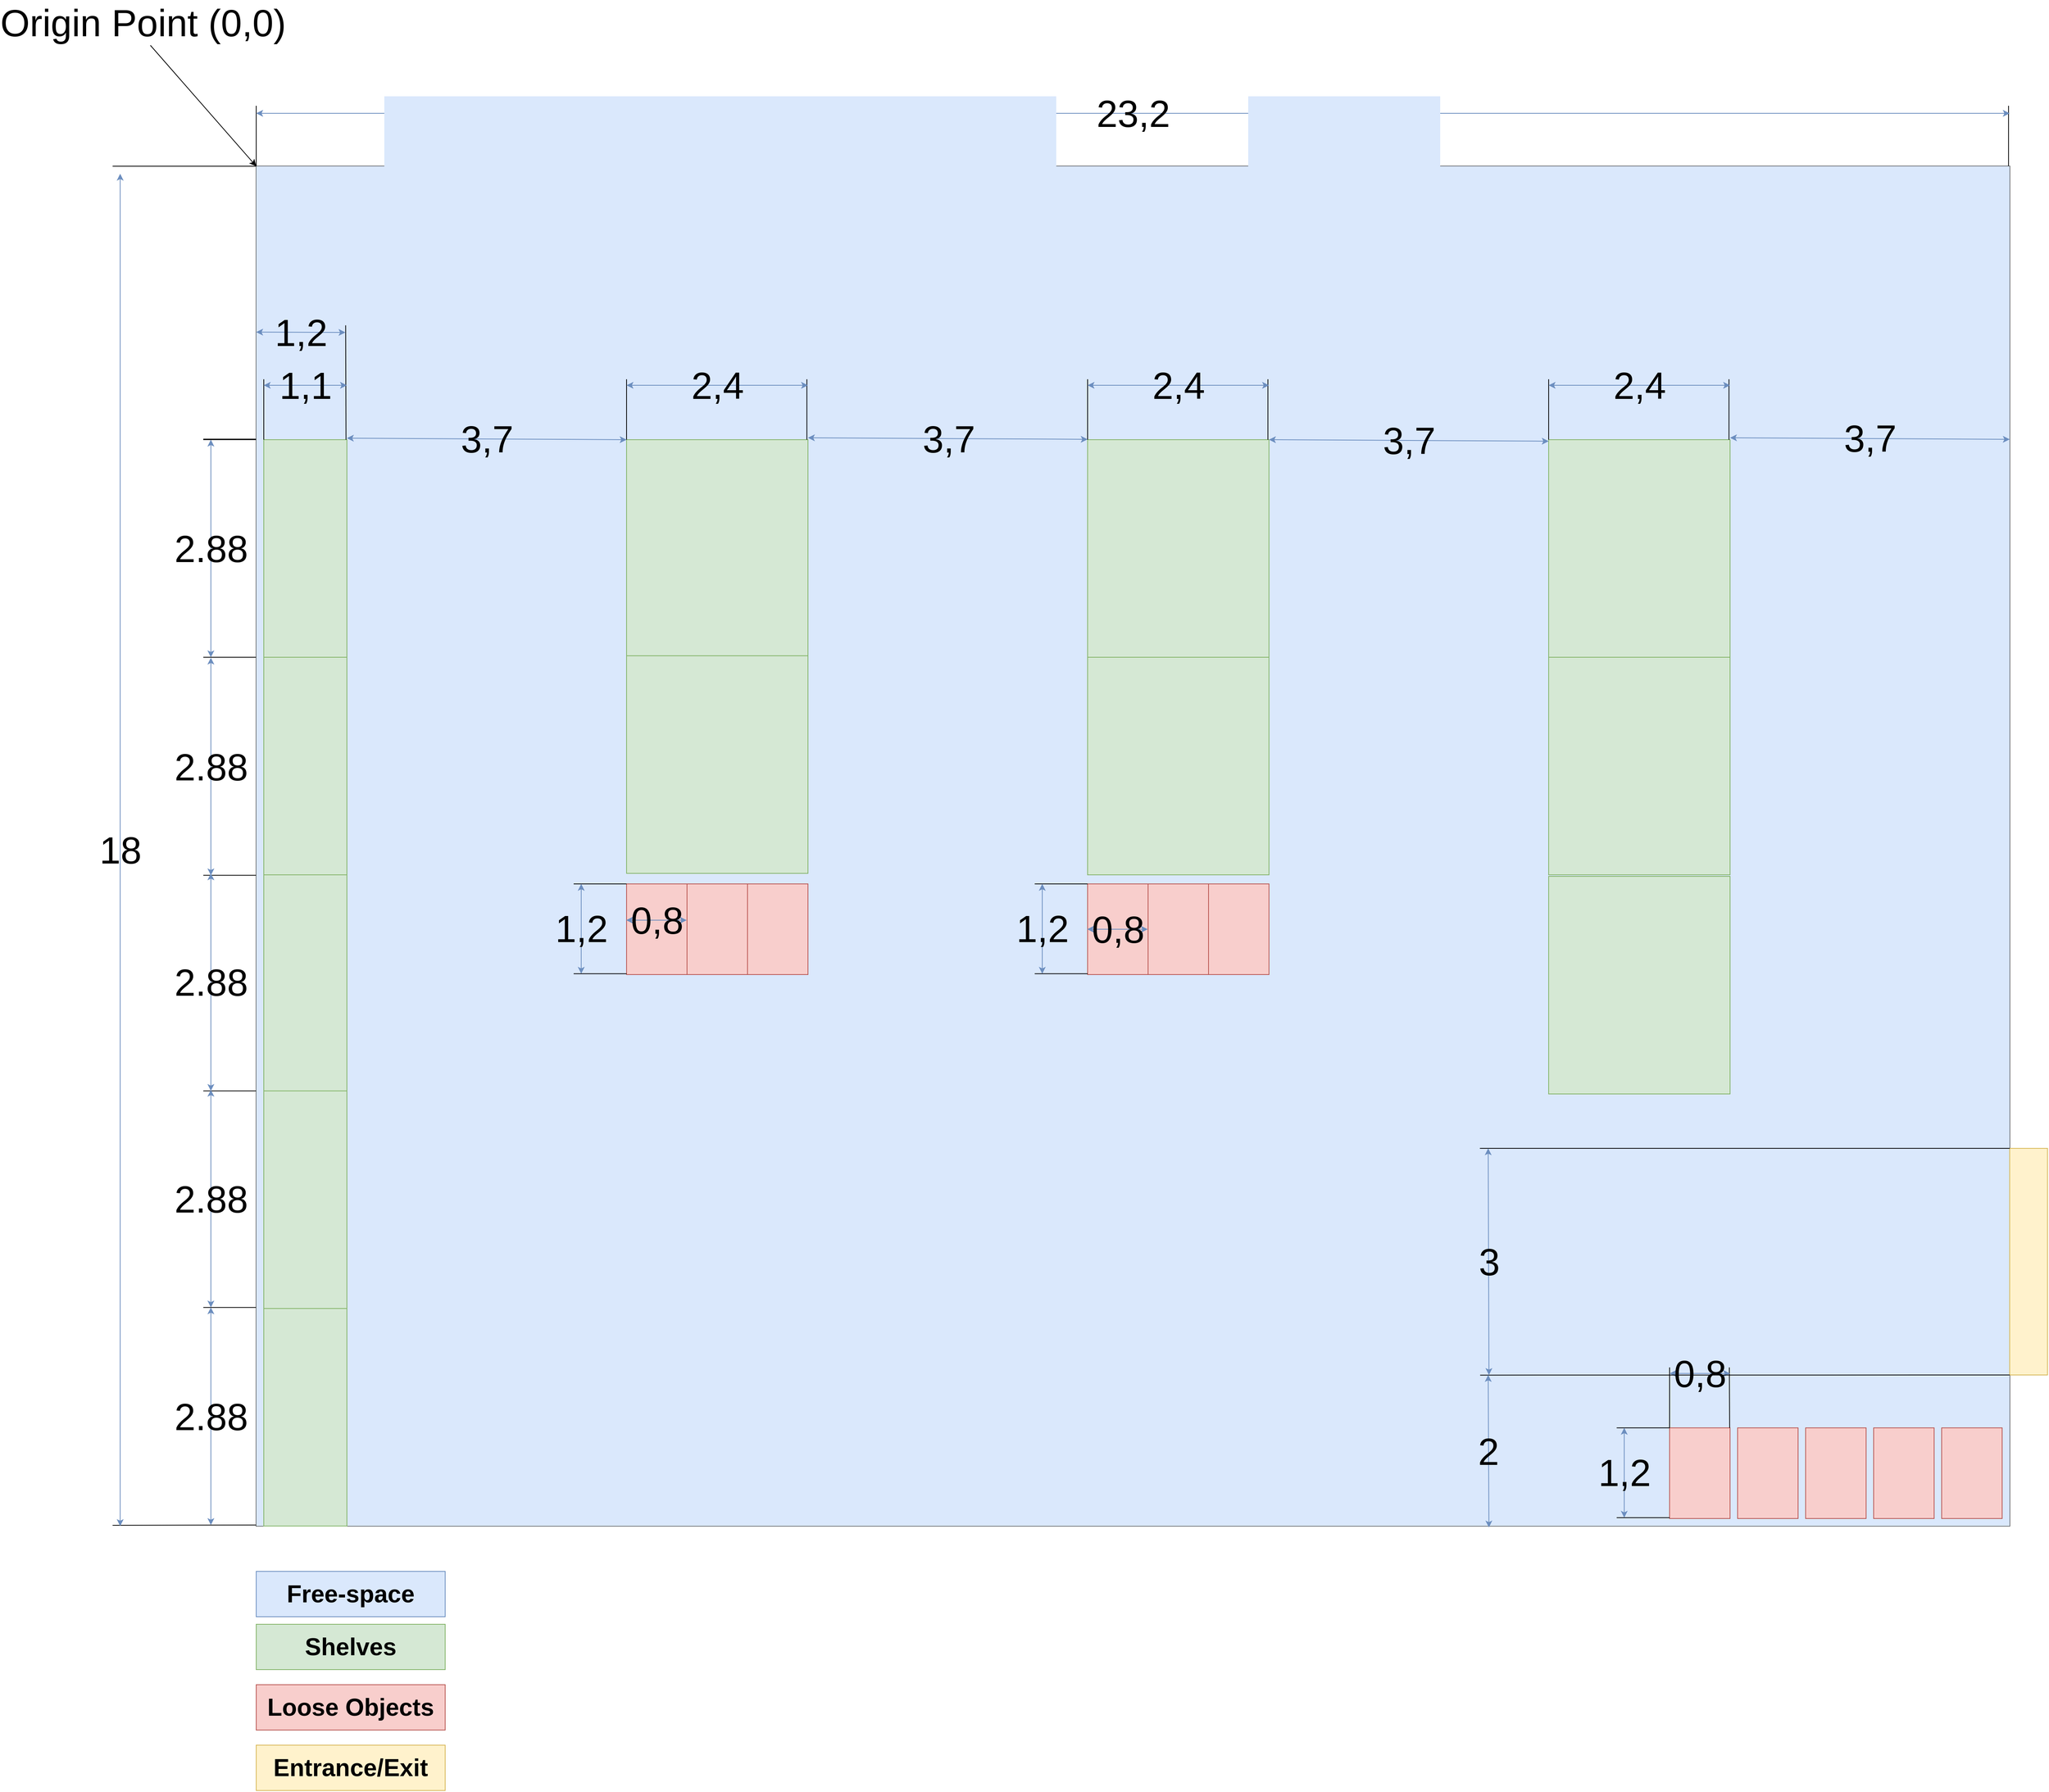 <mxfile version="22.0.7" type="google">
  <diagram name="Sida-1" id="J4ZF8JCqOCtpIPB2G_dQ">
    <mxGraphModel grid="1" page="1" gridSize="10" guides="1" tooltips="1" connect="1" arrows="1" fold="1" pageScale="1" pageWidth="827" pageHeight="1169" math="0" shadow="0">
      <root>
        <mxCell id="0" />
        <mxCell id="1" parent="0" />
        <mxCell id="OlIGe1CRsAUVruwGYQQv-7" value="" style="rounded=0;whiteSpace=wrap;html=1;" vertex="1" parent="1">
          <mxGeometry width="2320" height="1800" as="geometry" />
        </mxCell>
        <mxCell id="OlIGe1CRsAUVruwGYQQv-20" value="" style="rounded=0;whiteSpace=wrap;html=1;fillColor=#dae8fc;strokeColor=none;" vertex="1" parent="1">
          <mxGeometry width="2320" height="1800" as="geometry" />
        </mxCell>
        <mxCell id="OlIGe1CRsAUVruwGYQQv-33" value="" style="rounded=0;whiteSpace=wrap;html=1;fontSize=24;labelBackgroundColor=none;fontStyle=1;fillColor=#fff2cc;strokeColor=#d6b656;" vertex="1" parent="1">
          <mxGeometry x="2320" y="1300" width="50" height="300" as="geometry" />
        </mxCell>
        <mxCell id="OlIGe1CRsAUVruwGYQQv-39" value="" style="rounded=0;whiteSpace=wrap;html=1;fillColor=#d5e8d4;strokeColor=#82b366;" vertex="1" parent="1">
          <mxGeometry x="10" y="1512" width="110" height="288" as="geometry" />
        </mxCell>
        <mxCell id="OlIGe1CRsAUVruwGYQQv-50" value="" style="rounded=0;whiteSpace=wrap;html=1;fillColor=#d5e8d4;strokeColor=#82b366;" vertex="1" parent="1">
          <mxGeometry x="10" y="1224" width="110" height="288" as="geometry" />
        </mxCell>
        <mxCell id="OlIGe1CRsAUVruwGYQQv-51" value="" style="rounded=0;whiteSpace=wrap;html=1;fillColor=#d5e8d4;strokeColor=#82b366;" vertex="1" parent="1">
          <mxGeometry x="10" y="936" width="110" height="288" as="geometry" />
        </mxCell>
        <mxCell id="OlIGe1CRsAUVruwGYQQv-52" value="" style="rounded=0;whiteSpace=wrap;html=1;fillColor=#d5e8d4;strokeColor=#82b366;" vertex="1" parent="1">
          <mxGeometry x="10" y="650" width="110" height="288" as="geometry" />
        </mxCell>
        <mxCell id="OlIGe1CRsAUVruwGYQQv-53" value="" style="rounded=0;whiteSpace=wrap;html=1;fillColor=#d5e8d4;strokeColor=#82b366;" vertex="1" parent="1">
          <mxGeometry x="10" y="362" width="110" height="288" as="geometry" />
        </mxCell>
        <mxCell id="OlIGe1CRsAUVruwGYQQv-55" value="" style="rounded=0;whiteSpace=wrap;html=1;fillColor=#d5e8d4;strokeColor=#82b366;" vertex="1" parent="1">
          <mxGeometry x="490" y="362" width="240" height="288" as="geometry" />
        </mxCell>
        <mxCell id="OlIGe1CRsAUVruwGYQQv-56" value="" style="rounded=0;whiteSpace=wrap;html=1;fillColor=#d5e8d4;strokeColor=#82b366;" vertex="1" parent="1">
          <mxGeometry x="490" y="648" width="240" height="288" as="geometry" />
        </mxCell>
        <mxCell id="OlIGe1CRsAUVruwGYQQv-57" value="" style="rounded=0;whiteSpace=wrap;html=1;fillColor=#d5e8d4;strokeColor=#82b366;" vertex="1" parent="1">
          <mxGeometry x="1100" y="362" width="240" height="288" as="geometry" />
        </mxCell>
        <mxCell id="OlIGe1CRsAUVruwGYQQv-58" value="" style="rounded=0;whiteSpace=wrap;html=1;fillColor=#d5e8d4;strokeColor=#82b366;" vertex="1" parent="1">
          <mxGeometry x="1100" y="650" width="240" height="288" as="geometry" />
        </mxCell>
        <mxCell id="OlIGe1CRsAUVruwGYQQv-59" value="" style="rounded=0;whiteSpace=wrap;html=1;fillColor=#d5e8d4;strokeColor=#82b366;" vertex="1" parent="1">
          <mxGeometry x="1710" y="362" width="240" height="288" as="geometry" />
        </mxCell>
        <mxCell id="OlIGe1CRsAUVruwGYQQv-62" value="" style="rounded=0;whiteSpace=wrap;html=1;fillColor=#d5e8d4;strokeColor=#82b366;" vertex="1" parent="1">
          <mxGeometry x="1710" y="650" width="240" height="288" as="geometry" />
        </mxCell>
        <mxCell id="OlIGe1CRsAUVruwGYQQv-63" value="" style="rounded=0;whiteSpace=wrap;html=1;fillColor=#d5e8d4;strokeColor=#82b366;" vertex="1" parent="1">
          <mxGeometry x="1710" y="940" width="240" height="288" as="geometry" />
        </mxCell>
        <mxCell id="OlIGe1CRsAUVruwGYQQv-64" value="&lt;font style=&quot;&quot;&gt;&lt;font style=&quot;font-size: 32px;&quot;&gt;&lt;b&gt;Free-space&lt;/b&gt;&lt;/font&gt;&lt;br&gt;&lt;/font&gt;" style="rounded=0;whiteSpace=wrap;html=1;fillColor=#dae8fc;strokeColor=#6c8ebf;" vertex="1" parent="1">
          <mxGeometry y="1860" width="250" height="60" as="geometry" />
        </mxCell>
        <mxCell id="OlIGe1CRsAUVruwGYQQv-65" value="Shelves" style="rounded=0;whiteSpace=wrap;html=1;fillColor=#d5e8d4;strokeColor=#82b366;fontSize=32;fontStyle=1" vertex="1" parent="1">
          <mxGeometry y="1930" width="250" height="60" as="geometry" />
        </mxCell>
        <mxCell id="OlIGe1CRsAUVruwGYQQv-66" value="Loose Objects" style="rounded=0;whiteSpace=wrap;html=1;fillColor=#f8cecc;strokeColor=#b85450;fontSize=32;fontStyle=1" vertex="1" parent="1">
          <mxGeometry y="2010" width="250" height="60" as="geometry" />
        </mxCell>
        <mxCell id="OlIGe1CRsAUVruwGYQQv-67" value="Entrance/Exit" style="rounded=0;whiteSpace=wrap;html=1;fillColor=#fff2cc;strokeColor=#d6b656;fontSize=32;fontStyle=1" vertex="1" parent="1">
          <mxGeometry y="2090" width="250" height="60" as="geometry" />
        </mxCell>
        <mxCell id="OlIGe1CRsAUVruwGYQQv-69" value="" style="rounded=0;whiteSpace=wrap;html=1;fillColor=#f8cecc;strokeColor=#b85450;" vertex="1" parent="1">
          <mxGeometry x="490" y="950" width="80" height="120" as="geometry" />
        </mxCell>
        <mxCell id="OlIGe1CRsAUVruwGYQQv-70" value="" style="rounded=0;whiteSpace=wrap;html=1;fillColor=#f8cecc;strokeColor=#b85450;" vertex="1" parent="1">
          <mxGeometry x="2140" y="1670" width="80" height="120" as="geometry" />
        </mxCell>
        <mxCell id="OlIGe1CRsAUVruwGYQQv-71" value="" style="rounded=0;whiteSpace=wrap;html=1;fillColor=#f8cecc;strokeColor=#b85450;" vertex="1" parent="1">
          <mxGeometry x="2050" y="1670" width="80" height="120" as="geometry" />
        </mxCell>
        <mxCell id="OlIGe1CRsAUVruwGYQQv-72" value="" style="rounded=0;whiteSpace=wrap;html=1;fillColor=#f8cecc;strokeColor=#b85450;" vertex="1" parent="1">
          <mxGeometry x="1960" y="1670" width="80" height="120" as="geometry" />
        </mxCell>
        <mxCell id="OlIGe1CRsAUVruwGYQQv-73" value="" style="rounded=0;whiteSpace=wrap;html=1;fillColor=#f8cecc;strokeColor=#b85450;" vertex="1" parent="1">
          <mxGeometry x="1870" y="1670" width="80" height="120" as="geometry" />
        </mxCell>
        <mxCell id="OlIGe1CRsAUVruwGYQQv-74" value="" style="rounded=0;whiteSpace=wrap;html=1;fillColor=#f8cecc;strokeColor=#b85450;" vertex="1" parent="1">
          <mxGeometry x="1180" y="950" width="80" height="120" as="geometry" />
        </mxCell>
        <mxCell id="OlIGe1CRsAUVruwGYQQv-75" value="" style="rounded=0;whiteSpace=wrap;html=1;fillColor=#f8cecc;strokeColor=#b85450;" vertex="1" parent="1">
          <mxGeometry x="1100" y="950" width="80" height="120" as="geometry" />
        </mxCell>
        <mxCell id="OlIGe1CRsAUVruwGYQQv-76" value="" style="rounded=0;whiteSpace=wrap;html=1;fillColor=#f8cecc;strokeColor=#b85450;" vertex="1" parent="1">
          <mxGeometry x="1260" y="950" width="80" height="120" as="geometry" />
        </mxCell>
        <mxCell id="OlIGe1CRsAUVruwGYQQv-77" value="" style="rounded=0;whiteSpace=wrap;html=1;fillColor=#f8cecc;strokeColor=#b85450;" vertex="1" parent="1">
          <mxGeometry x="570" y="950" width="80" height="120" as="geometry" />
        </mxCell>
        <mxCell id="OlIGe1CRsAUVruwGYQQv-78" value="" style="rounded=0;whiteSpace=wrap;html=1;fillColor=#f8cecc;strokeColor=#b85450;" vertex="1" parent="1">
          <mxGeometry x="650" y="950" width="80" height="120" as="geometry" />
        </mxCell>
        <mxCell id="OlIGe1CRsAUVruwGYQQv-79" value="" style="rounded=0;whiteSpace=wrap;html=1;fillColor=#f8cecc;strokeColor=#b85450;" vertex="1" parent="1">
          <mxGeometry x="2230" y="1670" width="80" height="120" as="geometry" />
        </mxCell>
        <mxCell id="wWJ9FftnWS55JwV0CwrB-2" value="3,7" style="endArrow=classic;startArrow=classic;html=1;rounded=0;entryX=0;entryY=0;entryDx=0;entryDy=0;fontSize=50;fillColor=#dae8fc;strokeColor=#6c8ebf;labelBackgroundColor=none;" edge="1" parent="1" target="OlIGe1CRsAUVruwGYQQv-55">
          <mxGeometry width="50" height="50" relative="1" as="geometry">
            <mxPoint x="120" y="360" as="sourcePoint" />
            <mxPoint x="260.32" y="200.0" as="targetPoint" />
            <mxPoint as="offset" />
          </mxGeometry>
        </mxCell>
        <mxCell id="wWJ9FftnWS55JwV0CwrB-8" value="3,7" style="endArrow=classic;startArrow=classic;html=1;rounded=0;entryX=0;entryY=0;entryDx=0;entryDy=0;fontSize=50;fillColor=#dae8fc;strokeColor=#6c8ebf;labelBackgroundColor=none;" edge="1" parent="1">
          <mxGeometry x="0.009" width="50" height="50" relative="1" as="geometry">
            <mxPoint x="730" y="359.5" as="sourcePoint" />
            <mxPoint x="1100" y="361.5" as="targetPoint" />
            <mxPoint as="offset" />
          </mxGeometry>
        </mxCell>
        <mxCell id="wWJ9FftnWS55JwV0CwrB-9" value="3,7" style="endArrow=classic;startArrow=classic;html=1;rounded=0;entryX=0;entryY=0;entryDx=0;entryDy=0;fontSize=50;fillColor=#dae8fc;strokeColor=#6c8ebf;labelBackgroundColor=none;" edge="1" parent="1">
          <mxGeometry width="50" height="50" relative="1" as="geometry">
            <mxPoint x="1340" y="362" as="sourcePoint" />
            <mxPoint x="1710" y="364" as="targetPoint" />
            <mxPoint as="offset" />
          </mxGeometry>
        </mxCell>
        <mxCell id="wWJ9FftnWS55JwV0CwrB-10" value="3,7" style="endArrow=classic;startArrow=classic;html=1;rounded=0;entryX=0;entryY=0;entryDx=0;entryDy=0;fontSize=50;fillColor=#dae8fc;strokeColor=#6c8ebf;labelBackgroundColor=none;" edge="1" parent="1">
          <mxGeometry width="50" height="50" relative="1" as="geometry">
            <mxPoint x="1950" y="359.5" as="sourcePoint" />
            <mxPoint x="2320" y="361.5" as="targetPoint" />
            <mxPoint as="offset" />
          </mxGeometry>
        </mxCell>
        <mxCell id="wWJ9FftnWS55JwV0CwrB-12" value="" style="endArrow=none;html=1;rounded=0;exitX=-0.001;exitY=0.193;exitDx=0;exitDy=0;exitPerimeter=0;" edge="1" parent="1">
          <mxGeometry width="50" height="50" relative="1" as="geometry">
            <mxPoint x="-1.634e-13" y="361.2" as="sourcePoint" />
            <mxPoint x="-70" y="361.2" as="targetPoint" />
          </mxGeometry>
        </mxCell>
        <mxCell id="wWJ9FftnWS55JwV0CwrB-13" value="" style="endArrow=none;html=1;rounded=0;exitX=-0.001;exitY=0.193;exitDx=0;exitDy=0;exitPerimeter=0;" edge="1" parent="1">
          <mxGeometry width="50" height="50" relative="1" as="geometry">
            <mxPoint x="-1.634e-13" y="1.137e-13" as="sourcePoint" />
            <mxPoint x="-190" as="targetPoint" />
          </mxGeometry>
        </mxCell>
        <mxCell id="wWJ9FftnWS55JwV0CwrB-14" value="2.88" style="endArrow=classic;startArrow=classic;html=1;rounded=0;fontSize=50;fillColor=#dae8fc;strokeColor=#6c8ebf;labelBackgroundColor=none;" edge="1" parent="1">
          <mxGeometry width="50" height="50" relative="1" as="geometry">
            <mxPoint x="-60" y="650" as="sourcePoint" />
            <mxPoint x="-60" y="362" as="targetPoint" />
            <mxPoint as="offset" />
          </mxGeometry>
        </mxCell>
        <mxCell id="wWJ9FftnWS55JwV0CwrB-15" value="" style="endArrow=none;html=1;rounded=0;exitX=-0.001;exitY=0.193;exitDx=0;exitDy=0;exitPerimeter=0;" edge="1" parent="1">
          <mxGeometry width="50" height="50" relative="1" as="geometry">
            <mxPoint x="-1.634e-13" y="650" as="sourcePoint" />
            <mxPoint x="-70" y="650" as="targetPoint" />
          </mxGeometry>
        </mxCell>
        <mxCell id="wWJ9FftnWS55JwV0CwrB-16" value="" style="endArrow=none;html=1;rounded=0;exitX=-0.001;exitY=0.193;exitDx=0;exitDy=0;exitPerimeter=0;" edge="1" parent="1">
          <mxGeometry width="50" height="50" relative="1" as="geometry">
            <mxPoint x="-1.634e-13" y="362.0" as="sourcePoint" />
            <mxPoint x="-70" y="362" as="targetPoint" />
          </mxGeometry>
        </mxCell>
        <mxCell id="wWJ9FftnWS55JwV0CwrB-17" value="2.88" style="endArrow=classic;startArrow=classic;html=1;rounded=0;fontSize=50;fillColor=#dae8fc;strokeColor=#6c8ebf;labelBackgroundColor=none;" edge="1" parent="1">
          <mxGeometry width="50" height="50" relative="1" as="geometry">
            <mxPoint x="-60" y="938.57" as="sourcePoint" />
            <mxPoint x="-60" y="650.57" as="targetPoint" />
            <mxPoint as="offset" />
          </mxGeometry>
        </mxCell>
        <mxCell id="wWJ9FftnWS55JwV0CwrB-18" value="" style="endArrow=none;html=1;rounded=0;exitX=-0.001;exitY=0.193;exitDx=0;exitDy=0;exitPerimeter=0;" edge="1" parent="1">
          <mxGeometry width="50" height="50" relative="1" as="geometry">
            <mxPoint x="-1.634e-13" y="938.57" as="sourcePoint" />
            <mxPoint x="-70" y="938.57" as="targetPoint" />
          </mxGeometry>
        </mxCell>
        <mxCell id="wWJ9FftnWS55JwV0CwrB-19" value="2.88" style="endArrow=classic;startArrow=classic;html=1;rounded=0;fontSize=50;fillColor=#dae8fc;strokeColor=#6c8ebf;labelBackgroundColor=none;" edge="1" parent="1">
          <mxGeometry width="50" height="50" relative="1" as="geometry">
            <mxPoint x="-60" y="1224" as="sourcePoint" />
            <mxPoint x="-60" y="936" as="targetPoint" />
            <mxPoint as="offset" />
          </mxGeometry>
        </mxCell>
        <mxCell id="wWJ9FftnWS55JwV0CwrB-20" value="" style="endArrow=none;html=1;rounded=0;exitX=-0.001;exitY=0.193;exitDx=0;exitDy=0;exitPerimeter=0;" edge="1" parent="1">
          <mxGeometry width="50" height="50" relative="1" as="geometry">
            <mxPoint x="-1.634e-13" y="1224" as="sourcePoint" />
            <mxPoint x="-70" y="1224" as="targetPoint" />
          </mxGeometry>
        </mxCell>
        <mxCell id="wWJ9FftnWS55JwV0CwrB-21" value="2.88" style="endArrow=classic;startArrow=classic;html=1;rounded=0;fontSize=50;fillColor=#dae8fc;strokeColor=#6c8ebf;labelBackgroundColor=none;" edge="1" parent="1">
          <mxGeometry width="50" height="50" relative="1" as="geometry">
            <mxPoint x="-60" y="1510.57" as="sourcePoint" />
            <mxPoint x="-60" y="1222.57" as="targetPoint" />
            <mxPoint as="offset" />
          </mxGeometry>
        </mxCell>
        <mxCell id="wWJ9FftnWS55JwV0CwrB-22" value="" style="endArrow=none;html=1;rounded=0;exitX=-0.001;exitY=0.193;exitDx=0;exitDy=0;exitPerimeter=0;" edge="1" parent="1">
          <mxGeometry width="50" height="50" relative="1" as="geometry">
            <mxPoint x="-1.634e-13" y="1510.57" as="sourcePoint" />
            <mxPoint x="-70" y="1510.57" as="targetPoint" />
          </mxGeometry>
        </mxCell>
        <mxCell id="wWJ9FftnWS55JwV0CwrB-23" value="2.88" style="endArrow=classic;startArrow=classic;html=1;rounded=0;fontSize=50;fillColor=#dae8fc;strokeColor=#6c8ebf;labelBackgroundColor=none;" edge="1" parent="1">
          <mxGeometry width="50" height="50" relative="1" as="geometry">
            <mxPoint x="-60" y="1798.57" as="sourcePoint" />
            <mxPoint x="-60" y="1510.57" as="targetPoint" />
            <mxPoint as="offset" />
          </mxGeometry>
        </mxCell>
        <mxCell id="wWJ9FftnWS55JwV0CwrB-24" value="" style="endArrow=none;html=1;rounded=0;exitX=-0.001;exitY=0.193;exitDx=0;exitDy=0;exitPerimeter=0;" edge="1" parent="1">
          <mxGeometry width="50" height="50" relative="1" as="geometry">
            <mxPoint x="-1.634e-13" y="1798.57" as="sourcePoint" />
            <mxPoint x="-190" y="1799" as="targetPoint" />
          </mxGeometry>
        </mxCell>
        <mxCell id="wWJ9FftnWS55JwV0CwrB-32" value="" style="endArrow=none;html=1;rounded=0;exitX=0.211;exitY=0.156;exitDx=0;exitDy=0;exitPerimeter=0;" edge="1" parent="1">
          <mxGeometry width="50" height="50" relative="1" as="geometry">
            <mxPoint x="490" y="282" as="sourcePoint" />
            <mxPoint x="490" y="362" as="targetPoint" />
          </mxGeometry>
        </mxCell>
        <mxCell id="wWJ9FftnWS55JwV0CwrB-33" value="" style="endArrow=none;html=1;rounded=0;exitX=0.211;exitY=0.156;exitDx=0;exitDy=0;exitPerimeter=0;" edge="1" parent="1">
          <mxGeometry width="50" height="50" relative="1" as="geometry">
            <mxPoint x="728.57" y="282" as="sourcePoint" />
            <mxPoint x="728.57" y="362" as="targetPoint" />
          </mxGeometry>
        </mxCell>
        <mxCell id="wWJ9FftnWS55JwV0CwrB-34" value="2,4" style="endArrow=classic;startArrow=classic;html=1;rounded=0;fontSize=50;fillColor=#dae8fc;strokeColor=#6c8ebf;labelBackgroundColor=none;" edge="1" parent="1">
          <mxGeometry width="50" height="50" relative="1" as="geometry">
            <mxPoint x="490" y="290" as="sourcePoint" />
            <mxPoint x="730" y="290" as="targetPoint" />
            <mxPoint as="offset" />
          </mxGeometry>
        </mxCell>
        <mxCell id="wWJ9FftnWS55JwV0CwrB-35" value="" style="endArrow=none;html=1;rounded=0;exitX=0.211;exitY=0.156;exitDx=0;exitDy=0;exitPerimeter=0;" edge="1" parent="1">
          <mxGeometry width="50" height="50" relative="1" as="geometry">
            <mxPoint x="1100" y="282" as="sourcePoint" />
            <mxPoint x="1100" y="362" as="targetPoint" />
          </mxGeometry>
        </mxCell>
        <mxCell id="wWJ9FftnWS55JwV0CwrB-36" value="" style="endArrow=none;html=1;rounded=0;exitX=0.211;exitY=0.156;exitDx=0;exitDy=0;exitPerimeter=0;" edge="1" parent="1">
          <mxGeometry width="50" height="50" relative="1" as="geometry">
            <mxPoint x="1338.57" y="282" as="sourcePoint" />
            <mxPoint x="1338.57" y="362" as="targetPoint" />
          </mxGeometry>
        </mxCell>
        <mxCell id="wWJ9FftnWS55JwV0CwrB-37" value="2,4" style="endArrow=classic;startArrow=classic;html=1;rounded=0;fontSize=50;fillColor=#dae8fc;strokeColor=#6c8ebf;labelBackgroundColor=none;" edge="1" parent="1">
          <mxGeometry width="50" height="50" relative="1" as="geometry">
            <mxPoint x="1100" y="290" as="sourcePoint" />
            <mxPoint x="1340" y="290" as="targetPoint" />
            <mxPoint as="offset" />
          </mxGeometry>
        </mxCell>
        <mxCell id="wWJ9FftnWS55JwV0CwrB-38" value="" style="endArrow=none;html=1;rounded=0;exitX=0.211;exitY=0.156;exitDx=0;exitDy=0;exitPerimeter=0;" edge="1" parent="1">
          <mxGeometry width="50" height="50" relative="1" as="geometry">
            <mxPoint x="1710" y="282" as="sourcePoint" />
            <mxPoint x="1710" y="362" as="targetPoint" />
          </mxGeometry>
        </mxCell>
        <mxCell id="wWJ9FftnWS55JwV0CwrB-39" value="" style="endArrow=none;html=1;rounded=0;exitX=0.211;exitY=0.156;exitDx=0;exitDy=0;exitPerimeter=0;" edge="1" parent="1">
          <mxGeometry width="50" height="50" relative="1" as="geometry">
            <mxPoint x="1948.57" y="282" as="sourcePoint" />
            <mxPoint x="1948.57" y="362" as="targetPoint" />
          </mxGeometry>
        </mxCell>
        <mxCell id="wWJ9FftnWS55JwV0CwrB-40" value="2,4" style="endArrow=classic;startArrow=classic;html=1;rounded=0;fontSize=50;fillColor=#dae8fc;strokeColor=#6c8ebf;labelBackgroundColor=none;" edge="1" parent="1">
          <mxGeometry width="50" height="50" relative="1" as="geometry">
            <mxPoint x="1710" y="290" as="sourcePoint" />
            <mxPoint x="1950" y="290" as="targetPoint" />
            <mxPoint as="offset" />
          </mxGeometry>
        </mxCell>
        <mxCell id="wWJ9FftnWS55JwV0CwrB-41" value="" style="endArrow=none;html=1;rounded=0;exitX=0.211;exitY=0.156;exitDx=0;exitDy=0;exitPerimeter=0;" edge="1" parent="1">
          <mxGeometry width="50" height="50" relative="1" as="geometry">
            <mxPoint x="10" y="282" as="sourcePoint" />
            <mxPoint x="10" y="362" as="targetPoint" />
          </mxGeometry>
        </mxCell>
        <mxCell id="wWJ9FftnWS55JwV0CwrB-42" value="" style="endArrow=none;html=1;rounded=0;exitX=0.051;exitY=0.117;exitDx=0;exitDy=0;exitPerimeter=0;" edge="1" parent="1" source="OlIGe1CRsAUVruwGYQQv-20">
          <mxGeometry width="50" height="50" relative="1" as="geometry">
            <mxPoint x="118.82" y="282" as="sourcePoint" />
            <mxPoint x="118.82" y="362" as="targetPoint" />
          </mxGeometry>
        </mxCell>
        <mxCell id="wWJ9FftnWS55JwV0CwrB-43" value="1,1" style="endArrow=classic;startArrow=classic;html=1;rounded=0;fontSize=50;fillColor=#dae8fc;strokeColor=#6c8ebf;labelBackgroundColor=none;" edge="1" parent="1">
          <mxGeometry width="50" height="50" relative="1" as="geometry">
            <mxPoint x="10" y="290" as="sourcePoint" />
            <mxPoint x="120" y="290" as="targetPoint" />
            <mxPoint as="offset" />
          </mxGeometry>
        </mxCell>
        <mxCell id="wWJ9FftnWS55JwV0CwrB-47" value="" style="endArrow=none;html=1;rounded=0;exitX=-0.001;exitY=0.193;exitDx=0;exitDy=0;exitPerimeter=0;" edge="1" parent="1">
          <mxGeometry width="50" height="50" relative="1" as="geometry">
            <mxPoint x="1870.0" y="1670" as="sourcePoint" />
            <mxPoint x="1800" y="1670" as="targetPoint" />
          </mxGeometry>
        </mxCell>
        <mxCell id="wWJ9FftnWS55JwV0CwrB-48" value="1,2" style="endArrow=classic;startArrow=classic;html=1;rounded=0;fontSize=50;fillColor=#dae8fc;strokeColor=#6c8ebf;labelBackgroundColor=none;" edge="1" parent="1">
          <mxGeometry width="50" height="50" relative="1" as="geometry">
            <mxPoint x="1810" y="1788.89" as="sourcePoint" />
            <mxPoint x="1810" y="1670" as="targetPoint" />
            <mxPoint as="offset" />
          </mxGeometry>
        </mxCell>
        <mxCell id="wWJ9FftnWS55JwV0CwrB-49" value="" style="endArrow=none;html=1;rounded=0;exitX=-0.001;exitY=0.193;exitDx=0;exitDy=0;exitPerimeter=0;" edge="1" parent="1">
          <mxGeometry width="50" height="50" relative="1" as="geometry">
            <mxPoint x="1870.0" y="1788.89" as="sourcePoint" />
            <mxPoint x="1800" y="1788.89" as="targetPoint" />
          </mxGeometry>
        </mxCell>
        <mxCell id="wWJ9FftnWS55JwV0CwrB-56" value="" style="endArrow=none;html=1;rounded=0;exitX=0.211;exitY=0.156;exitDx=0;exitDy=0;exitPerimeter=0;" edge="1" parent="1">
          <mxGeometry width="50" height="50" relative="1" as="geometry">
            <mxPoint x="1870" y="1590" as="sourcePoint" />
            <mxPoint x="1870" y="1670" as="targetPoint" />
          </mxGeometry>
        </mxCell>
        <mxCell id="wWJ9FftnWS55JwV0CwrB-57" value="" style="endArrow=none;html=1;rounded=0;exitX=0.211;exitY=0.156;exitDx=0;exitDy=0;exitPerimeter=0;" edge="1" parent="1">
          <mxGeometry width="50" height="50" relative="1" as="geometry">
            <mxPoint x="1949.05" y="1590" as="sourcePoint" />
            <mxPoint x="1949.48" y="1670" as="targetPoint" />
          </mxGeometry>
        </mxCell>
        <mxCell id="wWJ9FftnWS55JwV0CwrB-58" value="0,8" style="endArrow=classic;startArrow=classic;html=1;rounded=0;fontSize=50;fillColor=#dae8fc;strokeColor=#6c8ebf;labelBackgroundColor=none;" edge="1" parent="1">
          <mxGeometry width="50" height="50" relative="1" as="geometry">
            <mxPoint x="1870" y="1598" as="sourcePoint" />
            <mxPoint x="1950" y="1598" as="targetPoint" />
            <mxPoint as="offset" />
          </mxGeometry>
        </mxCell>
        <mxCell id="wWJ9FftnWS55JwV0CwrB-62" value="" style="endArrow=none;html=1;rounded=0;exitX=-0.001;exitY=0.193;exitDx=0;exitDy=0;exitPerimeter=0;entryX=0.698;entryY=0.889;entryDx=0;entryDy=0;entryPerimeter=0;" edge="1" parent="1" target="OlIGe1CRsAUVruwGYQQv-20">
          <mxGeometry width="50" height="50" relative="1" as="geometry">
            <mxPoint x="2320" y="1600" as="sourcePoint" />
            <mxPoint x="2250" y="1600" as="targetPoint" />
          </mxGeometry>
        </mxCell>
        <mxCell id="wWJ9FftnWS55JwV0CwrB-65" value="2" style="endArrow=classic;startArrow=classic;html=1;rounded=0;fontSize=50;fillColor=#dae8fc;strokeColor=#6c8ebf;labelBackgroundColor=none;exitX=0.703;exitY=1.001;exitDx=0;exitDy=0;exitPerimeter=0;" edge="1" parent="1" source="OlIGe1CRsAUVruwGYQQv-20">
          <mxGeometry width="50" height="50" relative="1" as="geometry">
            <mxPoint x="1630" y="1718.89" as="sourcePoint" />
            <mxPoint x="1630" y="1600" as="targetPoint" />
            <mxPoint as="offset" />
          </mxGeometry>
        </mxCell>
        <mxCell id="wWJ9FftnWS55JwV0CwrB-66" value="" style="endArrow=none;html=1;rounded=0;exitX=-0.001;exitY=0.193;exitDx=0;exitDy=0;exitPerimeter=0;entryX=0.698;entryY=0.889;entryDx=0;entryDy=0;entryPerimeter=0;" edge="1" parent="1">
          <mxGeometry width="50" height="50" relative="1" as="geometry">
            <mxPoint x="2320" y="1300" as="sourcePoint" />
            <mxPoint x="1619" y="1300" as="targetPoint" />
          </mxGeometry>
        </mxCell>
        <mxCell id="wWJ9FftnWS55JwV0CwrB-67" value="3" style="endArrow=classic;startArrow=classic;html=1;rounded=0;fontSize=50;fillColor=#dae8fc;strokeColor=#6c8ebf;labelBackgroundColor=none;exitX=0.703;exitY=1.001;exitDx=0;exitDy=0;exitPerimeter=0;" edge="1" parent="1">
          <mxGeometry width="50" height="50" relative="1" as="geometry">
            <mxPoint x="1631" y="1600" as="sourcePoint" />
            <mxPoint x="1630" y="1300" as="targetPoint" />
            <mxPoint as="offset" />
          </mxGeometry>
        </mxCell>
        <mxCell id="wWJ9FftnWS55JwV0CwrB-75" value="" style="endArrow=none;html=1;rounded=0;exitX=-0.001;exitY=0.193;exitDx=0;exitDy=0;exitPerimeter=0;" edge="1" parent="1">
          <mxGeometry width="50" height="50" relative="1" as="geometry">
            <mxPoint x="1100.0" y="950" as="sourcePoint" />
            <mxPoint x="1030" y="950" as="targetPoint" />
          </mxGeometry>
        </mxCell>
        <mxCell id="wWJ9FftnWS55JwV0CwrB-76" value="1,2" style="endArrow=classic;startArrow=classic;html=1;rounded=0;fontSize=50;fillColor=#dae8fc;strokeColor=#6c8ebf;labelBackgroundColor=none;" edge="1" parent="1">
          <mxGeometry width="50" height="50" relative="1" as="geometry">
            <mxPoint x="1040" y="1068.89" as="sourcePoint" />
            <mxPoint x="1040" y="950" as="targetPoint" />
            <mxPoint as="offset" />
          </mxGeometry>
        </mxCell>
        <mxCell id="wWJ9FftnWS55JwV0CwrB-77" value="" style="endArrow=none;html=1;rounded=0;exitX=-0.001;exitY=0.193;exitDx=0;exitDy=0;exitPerimeter=0;" edge="1" parent="1">
          <mxGeometry width="50" height="50" relative="1" as="geometry">
            <mxPoint x="1100.0" y="1068.89" as="sourcePoint" />
            <mxPoint x="1030" y="1068.89" as="targetPoint" />
          </mxGeometry>
        </mxCell>
        <mxCell id="wWJ9FftnWS55JwV0CwrB-78" value="" style="endArrow=none;html=1;rounded=0;exitX=-0.001;exitY=0.193;exitDx=0;exitDy=0;exitPerimeter=0;" edge="1" parent="1">
          <mxGeometry width="50" height="50" relative="1" as="geometry">
            <mxPoint x="490.0" y="950" as="sourcePoint" />
            <mxPoint x="420" y="950" as="targetPoint" />
          </mxGeometry>
        </mxCell>
        <mxCell id="wWJ9FftnWS55JwV0CwrB-79" value="1,2" style="endArrow=classic;startArrow=classic;html=1;rounded=0;fontSize=50;fillColor=#dae8fc;strokeColor=#6c8ebf;labelBackgroundColor=none;" edge="1" parent="1">
          <mxGeometry width="50" height="50" relative="1" as="geometry">
            <mxPoint x="430" y="1068.89" as="sourcePoint" />
            <mxPoint x="430" y="950" as="targetPoint" />
            <mxPoint as="offset" />
          </mxGeometry>
        </mxCell>
        <mxCell id="wWJ9FftnWS55JwV0CwrB-80" value="" style="endArrow=none;html=1;rounded=0;exitX=-0.001;exitY=0.193;exitDx=0;exitDy=0;exitPerimeter=0;" edge="1" parent="1">
          <mxGeometry width="50" height="50" relative="1" as="geometry">
            <mxPoint x="490.0" y="1068.89" as="sourcePoint" />
            <mxPoint x="420" y="1068.89" as="targetPoint" />
          </mxGeometry>
        </mxCell>
        <mxCell id="wWJ9FftnWS55JwV0CwrB-83" value="0,8" style="endArrow=classic;startArrow=classic;html=1;rounded=0;fontSize=50;fillColor=#dae8fc;strokeColor=#6c8ebf;labelBackgroundColor=none;" edge="1" parent="1">
          <mxGeometry width="50" height="50" relative="1" as="geometry">
            <mxPoint x="1099.52" y="1010" as="sourcePoint" />
            <mxPoint x="1179.52" y="1010" as="targetPoint" />
            <mxPoint as="offset" />
          </mxGeometry>
        </mxCell>
        <mxCell id="wWJ9FftnWS55JwV0CwrB-86" value="0,8" style="endArrow=classic;startArrow=classic;html=1;rounded=0;fontSize=50;fillColor=#dae8fc;strokeColor=#6c8ebf;labelBackgroundColor=none;" edge="1" parent="1">
          <mxGeometry width="50" height="50" relative="1" as="geometry">
            <mxPoint x="489.52" y="998" as="sourcePoint" />
            <mxPoint x="569.52" y="998" as="targetPoint" />
            <mxPoint as="offset" />
          </mxGeometry>
        </mxCell>
        <mxCell id="wWJ9FftnWS55JwV0CwrB-91" value="1,2" style="endArrow=classic;startArrow=classic;html=1;rounded=0;fontSize=50;fillColor=#dae8fc;strokeColor=#6c8ebf;labelBackgroundColor=none;exitX=0;exitY=0.122;exitDx=0;exitDy=0;exitPerimeter=0;" edge="1" parent="1" source="OlIGe1CRsAUVruwGYQQv-20">
          <mxGeometry width="50" height="50" relative="1" as="geometry">
            <mxPoint x="8" y="213" as="sourcePoint" />
            <mxPoint x="118" y="220" as="targetPoint" />
            <mxPoint as="offset" />
          </mxGeometry>
        </mxCell>
        <mxCell id="wWJ9FftnWS55JwV0CwrB-92" value="" style="endArrow=classic;html=1;rounded=0;entryX=0;entryY=0;entryDx=0;entryDy=0;fontSize=100;fontStyle=0;labelPosition=center;verticalLabelPosition=top;align=center;verticalAlign=bottom;" edge="1" parent="1" target="OlIGe1CRsAUVruwGYQQv-20">
          <mxGeometry width="50" height="50" relative="1" as="geometry">
            <mxPoint x="-140" y="-160" as="sourcePoint" />
            <mxPoint x="500" y="-90" as="targetPoint" />
          </mxGeometry>
        </mxCell>
        <mxCell id="wWJ9FftnWS55JwV0CwrB-99" value="Origin Point (0,0)" style="edgeLabel;html=1;align=center;verticalAlign=middle;resizable=0;points=[];fontSize=50;labelBackgroundColor=none;" connectable="0" vertex="1" parent="wWJ9FftnWS55JwV0CwrB-92">
          <mxGeometry x="-0.907" y="2" relative="1" as="geometry">
            <mxPoint x="-18" y="-36" as="offset" />
          </mxGeometry>
        </mxCell>
        <mxCell id="wWJ9FftnWS55JwV0CwrB-117" value="" style="endArrow=none;html=1;rounded=0;exitX=0.211;exitY=0.156;exitDx=0;exitDy=0;exitPerimeter=0;" edge="1" parent="1">
          <mxGeometry width="50" height="50" relative="1" as="geometry">
            <mxPoint y="-80" as="sourcePoint" />
            <mxPoint as="targetPoint" />
          </mxGeometry>
        </mxCell>
        <mxCell id="wWJ9FftnWS55JwV0CwrB-118" value="" style="endArrow=none;html=1;rounded=0;exitX=0.211;exitY=0.156;exitDx=0;exitDy=0;exitPerimeter=0;" edge="1" parent="1">
          <mxGeometry width="50" height="50" relative="1" as="geometry">
            <mxPoint x="2318.46" y="-80" as="sourcePoint" />
            <mxPoint x="2318.46" as="targetPoint" />
          </mxGeometry>
        </mxCell>
        <mxCell id="wWJ9FftnWS55JwV0CwrB-119" value="23,2" style="endArrow=classic;startArrow=classic;html=1;rounded=0;fontSize=50;fillColor=#dae8fc;strokeColor=#6c8ebf;labelBackgroundColor=none;" edge="1" parent="1">
          <mxGeometry width="50" height="50" relative="1" as="geometry">
            <mxPoint y="-70" as="sourcePoint" />
            <mxPoint x="2320" y="-70" as="targetPoint" />
            <mxPoint as="offset" />
          </mxGeometry>
        </mxCell>
        <mxCell id="wWJ9FftnWS55JwV0CwrB-122" value="18" style="endArrow=classic;startArrow=classic;html=1;rounded=0;fontSize=50;fillColor=#dae8fc;strokeColor=#6c8ebf;labelBackgroundColor=none;" edge="1" parent="1">
          <mxGeometry width="50" height="50" relative="1" as="geometry">
            <mxPoint x="-180" y="1800" as="sourcePoint" />
            <mxPoint x="-180" y="10" as="targetPoint" />
            <mxPoint as="offset" />
          </mxGeometry>
        </mxCell>
      </root>
    </mxGraphModel>
  </diagram>
</mxfile>
